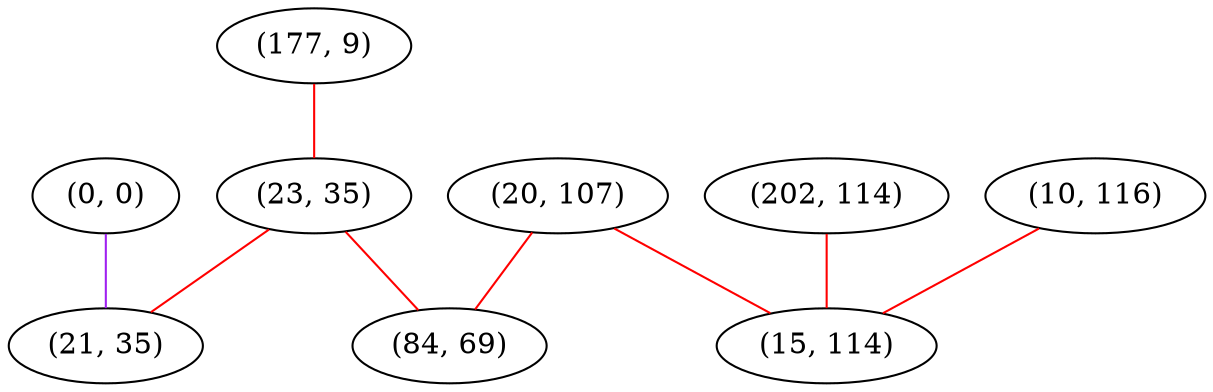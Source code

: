 graph "" {
"(0, 0)";
"(177, 9)";
"(20, 107)";
"(202, 114)";
"(23, 35)";
"(10, 116)";
"(15, 114)";
"(84, 69)";
"(21, 35)";
"(0, 0)" -- "(21, 35)"  [color=purple, key=0, weight=4];
"(177, 9)" -- "(23, 35)"  [color=red, key=0, weight=1];
"(20, 107)" -- "(84, 69)"  [color=red, key=0, weight=1];
"(20, 107)" -- "(15, 114)"  [color=red, key=0, weight=1];
"(202, 114)" -- "(15, 114)"  [color=red, key=0, weight=1];
"(23, 35)" -- "(84, 69)"  [color=red, key=0, weight=1];
"(23, 35)" -- "(21, 35)"  [color=red, key=0, weight=1];
"(10, 116)" -- "(15, 114)"  [color=red, key=0, weight=1];
}
